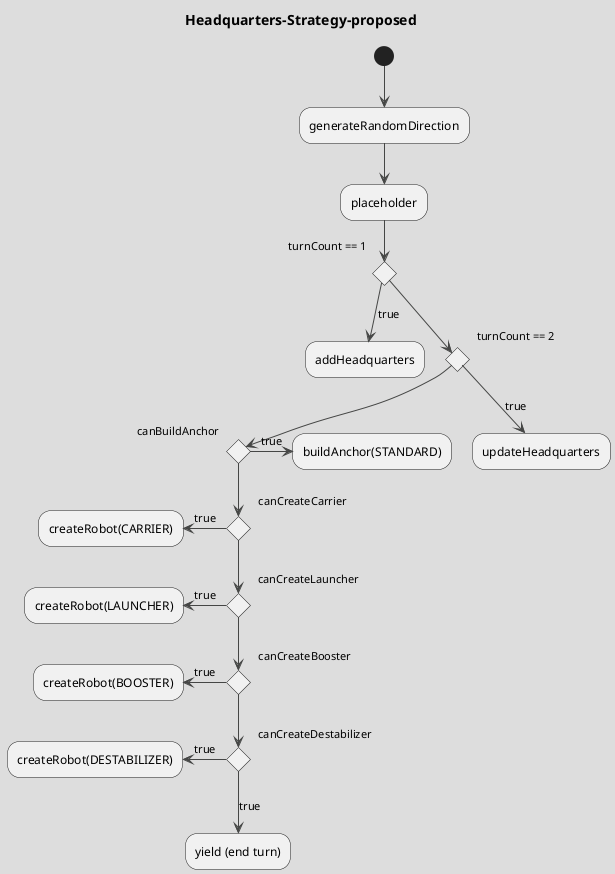 @startuml "Headquarters-Strategy-proposed"
title Headquarters-Strategy-proposed

' allowmixing;

!theme toy 

(*) --> "generateRandomDirection"

' if (Test Question?) then (yes)
' 'space label only for alignment
' label sp_lab0
' label sp_lab1
' 'real label
' label lab
' :shared;
' else (no)
' if (Second Test Question?) then (yes)
' label sp_lab2
' goto sp_lab1
' else
' :nonShared;
' endif
' endif
' :merge;

--> "placeholder"

if "turnCount == 1" then
  -->[true] "addHeadquarters" as a1
else
  if "turnCount == 2" then
    -->[true] "updateHeadquarters" as a3
  else
    if "canBuildAnchor" then
      -left->[true] "buildAnchor(STANDARD)"
    else
      ' while ("numFleetAmplifiersBuilt != 2")
          ' while ("canCreateAmplifier") 
            ' :Build Amplifier;            
          ' endwhile  
      ' endwhile  
      ' detach
      if "canCreateCarrier" then
        -left->[true] "createRobot(CARRIER)"
      else
        if "canCreateLauncher" then
          -left->[true] "createRobot(LAUNCHER)"
        else
          if "canCreateBooster" then
            -left->[true] "createRobot(BOOSTER)"
          else
            if "canCreateDestabilizer" then
              -left->[true] "createRobot(DESTABILIZER)"
            else
              -->[true] "yield (end turn)"
            endif
          endif
        endif
      endif
    endif
  endif
endif


' <style>
' .stereo {
'   BackgroundColor palegreen
' }
' </style>
' << stereo >>

' else

'   ->[false] "action 2"


' a3 --> if "last test" then
'   --> "action 7"
' else
'   -> "action 8"
' endif
@enduml

' (*) --> if "turnCount == 1" then

'   -->[true] "addHeadquarters"

'   if "turnCount == 2" then
'     -> "updateHeadquarters" as a3
'   else
'     if "canCreateCarrier" then
'       -left-> "createRobot(CARRIER)"
'     else
'       --> "action 6"
'     endif
'   endif

' else

'   ->[false] "action 2"

' endif

' a3 --> if "last test" then
'   --> "action 7"
' else
'   -> "action 8"
' endif
